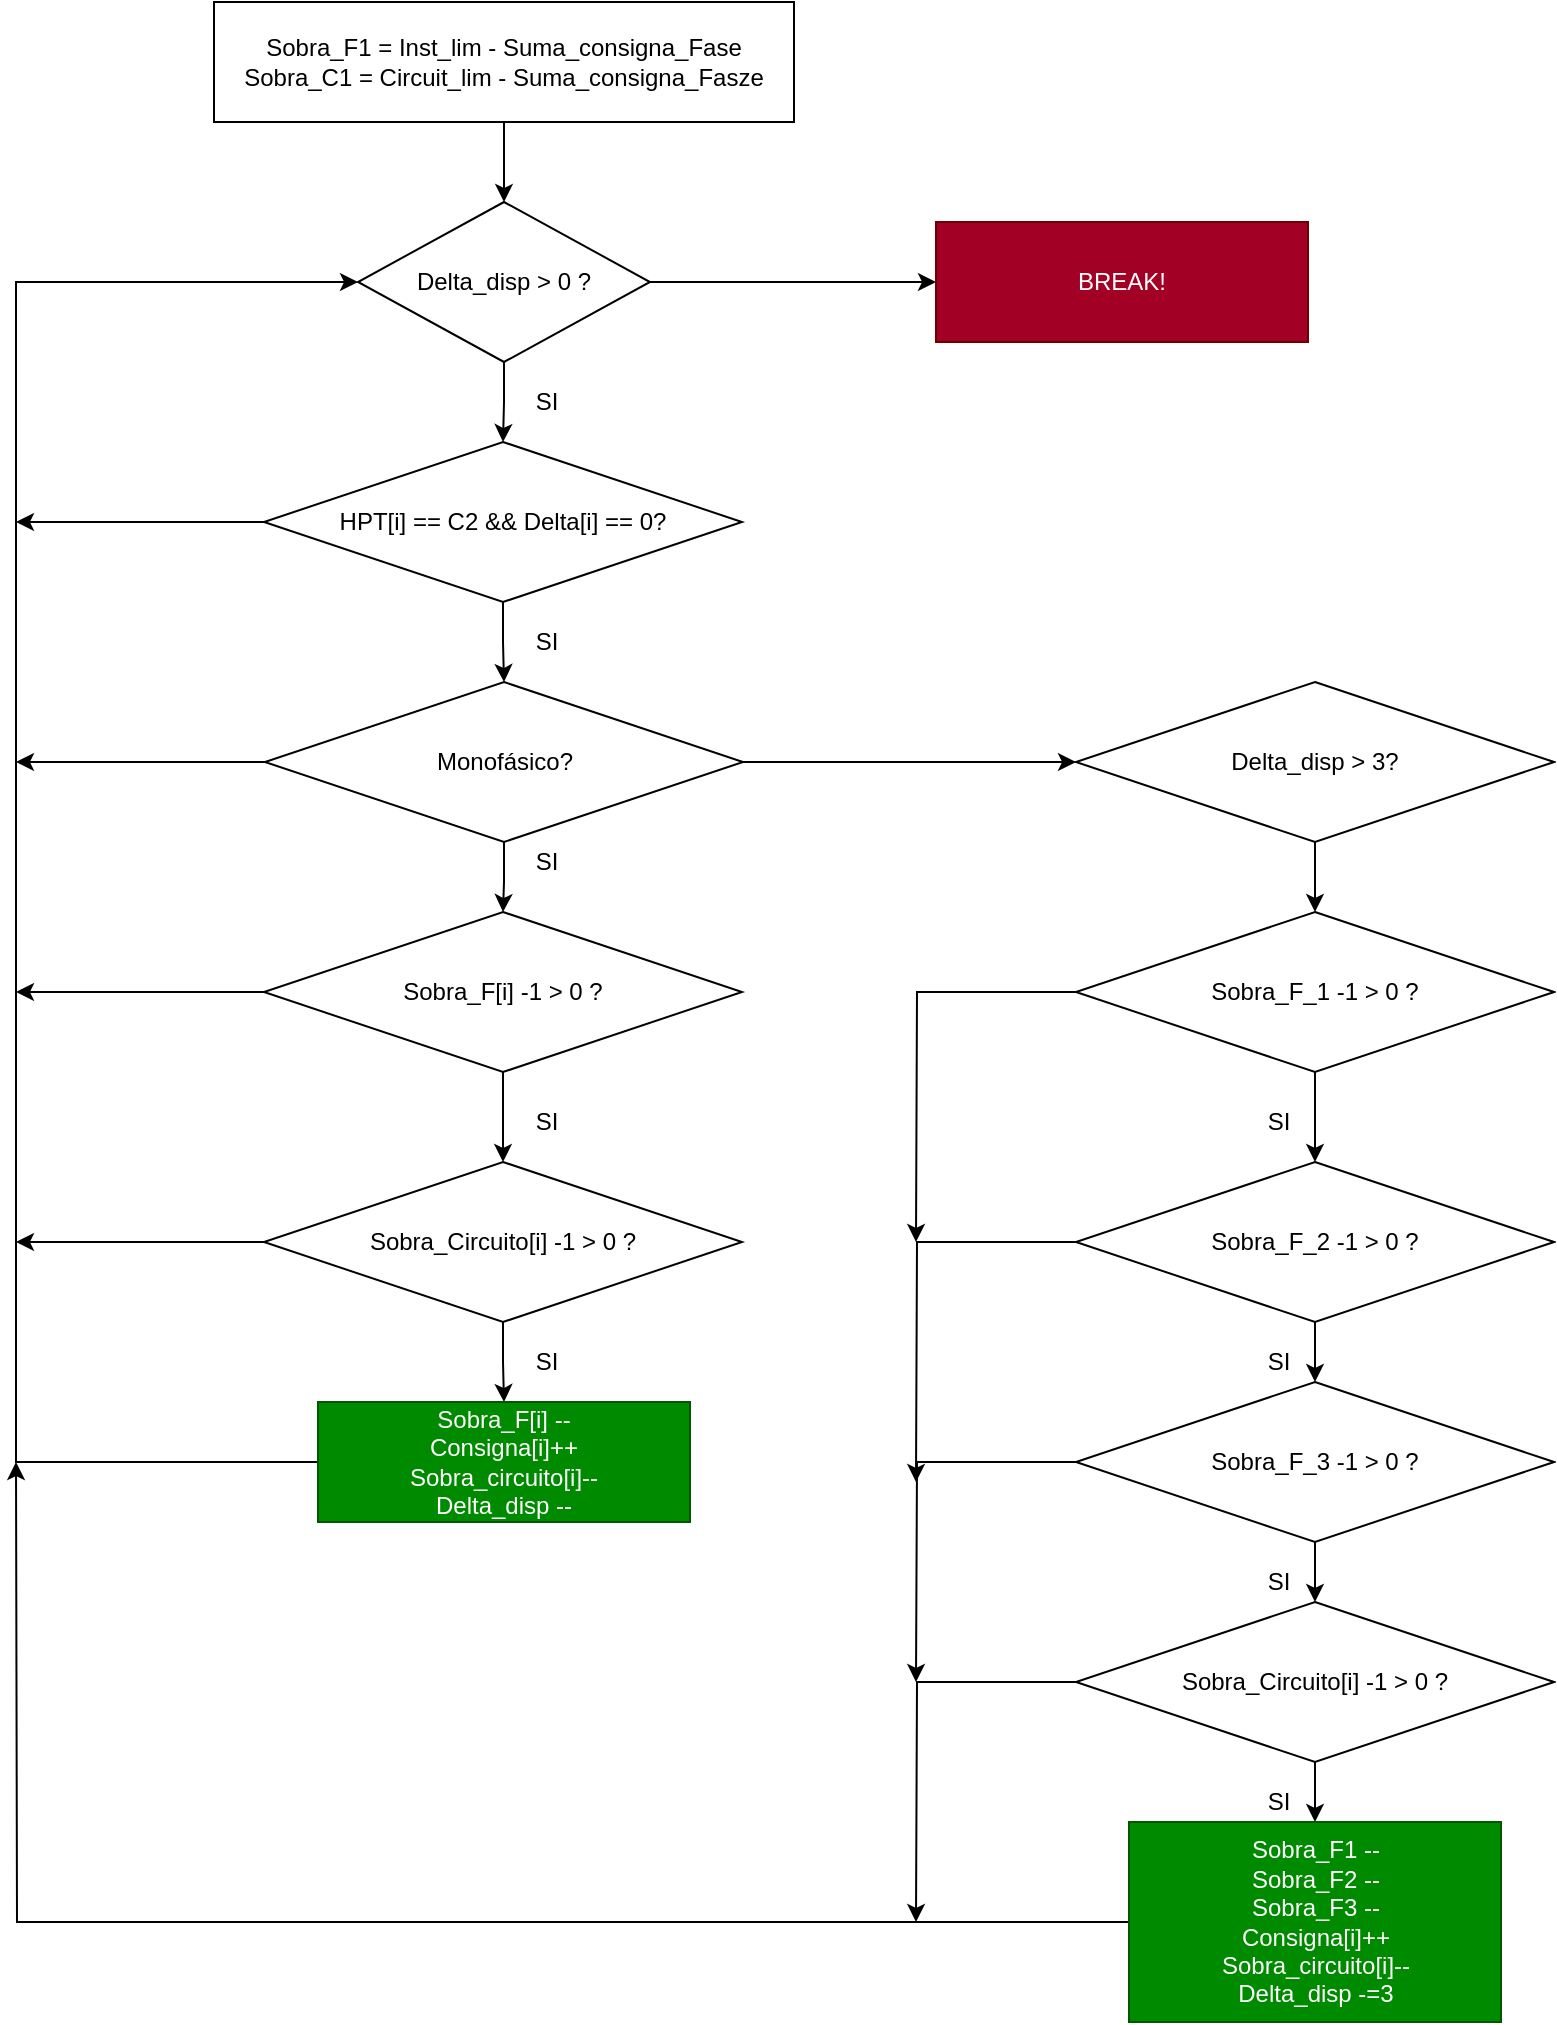 <mxfile>
    <diagram id="JLB9ItYvMm4e2_O06sKH" name="Page-1">
        <mxGraphModel dx="1263" dy="1040" grid="1" gridSize="10" guides="1" tooltips="1" connect="1" arrows="1" fold="1" page="1" pageScale="1" pageWidth="827" pageHeight="1169" math="0" shadow="0">
            <root>
                <mxCell id="0"/>
                <mxCell id="1" parent="0"/>
                <mxCell id="5" value="" style="edgeStyle=orthogonalEdgeStyle;rounded=0;orthogonalLoop=1;jettySize=auto;html=1;" edge="1" parent="1" source="3" target="4">
                    <mxGeometry relative="1" as="geometry"/>
                </mxCell>
                <mxCell id="3" value="Sobra_F1 = Inst_lim - Suma_consigna_Fase&lt;br&gt;Sobra_C1 = Circuit_lim - Suma_consigna_Fasze" style="whiteSpace=wrap;html=1;" vertex="1" parent="1">
                    <mxGeometry x="269" y="130" width="290" height="60" as="geometry"/>
                </mxCell>
                <mxCell id="7" value="" style="edgeStyle=orthogonalEdgeStyle;rounded=0;orthogonalLoop=1;jettySize=auto;html=1;" edge="1" parent="1" source="4" target="6">
                    <mxGeometry relative="1" as="geometry"/>
                </mxCell>
                <mxCell id="43" style="edgeStyle=orthogonalEdgeStyle;rounded=0;orthogonalLoop=1;jettySize=auto;html=1;entryX=0;entryY=0.5;entryDx=0;entryDy=0;" edge="1" parent="1" source="4" target="42">
                    <mxGeometry relative="1" as="geometry"/>
                </mxCell>
                <mxCell id="4" value="Delta_disp &amp;gt; 0 ?" style="rhombus;whiteSpace=wrap;html=1;" vertex="1" parent="1">
                    <mxGeometry x="341" y="230" width="146" height="80" as="geometry"/>
                </mxCell>
                <mxCell id="9" value="" style="edgeStyle=orthogonalEdgeStyle;rounded=0;orthogonalLoop=1;jettySize=auto;html=1;" edge="1" parent="1" source="6" target="8">
                    <mxGeometry relative="1" as="geometry"/>
                </mxCell>
                <mxCell id="41" style="edgeStyle=orthogonalEdgeStyle;rounded=0;orthogonalLoop=1;jettySize=auto;html=1;" edge="1" parent="1" source="6">
                    <mxGeometry relative="1" as="geometry">
                        <mxPoint x="170" y="390" as="targetPoint"/>
                    </mxGeometry>
                </mxCell>
                <mxCell id="6" value="HPT[i] == C2 &amp;amp;&amp;amp; Delta[i] == 0?" style="rhombus;whiteSpace=wrap;html=1;" vertex="1" parent="1">
                    <mxGeometry x="294" y="350" width="239" height="80" as="geometry"/>
                </mxCell>
                <mxCell id="12" value="" style="edgeStyle=orthogonalEdgeStyle;rounded=0;orthogonalLoop=1;jettySize=auto;html=1;" edge="1" parent="1" source="8" target="10">
                    <mxGeometry relative="1" as="geometry"/>
                </mxCell>
                <mxCell id="40" style="edgeStyle=orthogonalEdgeStyle;rounded=0;orthogonalLoop=1;jettySize=auto;html=1;" edge="1" parent="1" source="8">
                    <mxGeometry relative="1" as="geometry">
                        <mxPoint x="170" y="510" as="targetPoint"/>
                    </mxGeometry>
                </mxCell>
                <mxCell id="55" style="edgeStyle=orthogonalEdgeStyle;rounded=0;orthogonalLoop=1;jettySize=auto;html=1;entryX=0;entryY=0.5;entryDx=0;entryDy=0;" edge="1" parent="1" source="8" target="53">
                    <mxGeometry relative="1" as="geometry"/>
                </mxCell>
                <mxCell id="8" value="Monofásico?" style="rhombus;whiteSpace=wrap;html=1;" vertex="1" parent="1">
                    <mxGeometry x="294.5" y="470" width="239" height="80" as="geometry"/>
                </mxCell>
                <mxCell id="13" value="" style="edgeStyle=orthogonalEdgeStyle;rounded=0;orthogonalLoop=1;jettySize=auto;html=1;" edge="1" parent="1" source="10" target="11">
                    <mxGeometry relative="1" as="geometry"/>
                </mxCell>
                <mxCell id="39" style="edgeStyle=orthogonalEdgeStyle;rounded=0;orthogonalLoop=1;jettySize=auto;html=1;" edge="1" parent="1" source="10">
                    <mxGeometry relative="1" as="geometry">
                        <mxPoint x="170" y="625" as="targetPoint"/>
                    </mxGeometry>
                </mxCell>
                <mxCell id="10" value="Sobra_F[i] -1 &amp;gt; 0 ?" style="rhombus;whiteSpace=wrap;html=1;" vertex="1" parent="1">
                    <mxGeometry x="294" y="585" width="239" height="80" as="geometry"/>
                </mxCell>
                <mxCell id="17" value="" style="edgeStyle=orthogonalEdgeStyle;rounded=0;orthogonalLoop=1;jettySize=auto;html=1;" edge="1" parent="1" source="11" target="16">
                    <mxGeometry relative="1" as="geometry"/>
                </mxCell>
                <mxCell id="37" style="edgeStyle=orthogonalEdgeStyle;rounded=0;orthogonalLoop=1;jettySize=auto;html=1;" edge="1" parent="1" source="11">
                    <mxGeometry relative="1" as="geometry">
                        <mxPoint x="170" y="750" as="targetPoint"/>
                    </mxGeometry>
                </mxCell>
                <mxCell id="11" value="Sobra_Circuito[i] -1 &amp;gt; 0 ?" style="rhombus;whiteSpace=wrap;html=1;" vertex="1" parent="1">
                    <mxGeometry x="294" y="710" width="239" height="80" as="geometry"/>
                </mxCell>
                <mxCell id="20" style="edgeStyle=orthogonalEdgeStyle;rounded=0;orthogonalLoop=1;jettySize=auto;html=1;entryX=0;entryY=0.5;entryDx=0;entryDy=0;" edge="1" parent="1" source="16" target="4">
                    <mxGeometry relative="1" as="geometry">
                        <Array as="points">
                            <mxPoint x="170" y="860"/>
                            <mxPoint x="170" y="270"/>
                        </Array>
                    </mxGeometry>
                </mxCell>
                <mxCell id="16" value="Sobra_F[i] --&lt;br&gt;Consigna[i]++&lt;br&gt;Sobra_circuito[i]--&lt;br&gt;Delta_disp --" style="rounded=0;whiteSpace=wrap;html=1;fillColor=#008a00;strokeColor=#005700;fontColor=#ffffff;" vertex="1" parent="1">
                    <mxGeometry x="321" y="830" width="186" height="60" as="geometry"/>
                </mxCell>
                <mxCell id="28" value="" style="edgeStyle=orthogonalEdgeStyle;rounded=0;orthogonalLoop=1;jettySize=auto;html=1;" edge="1" parent="1" source="22" target="23">
                    <mxGeometry relative="1" as="geometry"/>
                </mxCell>
                <mxCell id="36" style="edgeStyle=orthogonalEdgeStyle;rounded=0;orthogonalLoop=1;jettySize=auto;html=1;" edge="1" parent="1" source="22">
                    <mxGeometry relative="1" as="geometry">
                        <mxPoint x="620" y="750" as="targetPoint"/>
                    </mxGeometry>
                </mxCell>
                <mxCell id="22" value="Sobra_F_1 -1 &amp;gt; 0 ?" style="rhombus;whiteSpace=wrap;html=1;" vertex="1" parent="1">
                    <mxGeometry x="700" y="585" width="239" height="80" as="geometry"/>
                </mxCell>
                <mxCell id="27" value="" style="edgeStyle=orthogonalEdgeStyle;rounded=0;orthogonalLoop=1;jettySize=auto;html=1;" edge="1" parent="1" source="23" target="24">
                    <mxGeometry relative="1" as="geometry"/>
                </mxCell>
                <mxCell id="35" style="edgeStyle=orthogonalEdgeStyle;rounded=0;orthogonalLoop=1;jettySize=auto;html=1;" edge="1" parent="1" source="23">
                    <mxGeometry relative="1" as="geometry">
                        <mxPoint x="620" y="870" as="targetPoint"/>
                    </mxGeometry>
                </mxCell>
                <mxCell id="23" value="Sobra_F_2 -1 &amp;gt; 0 ?" style="rhombus;whiteSpace=wrap;html=1;" vertex="1" parent="1">
                    <mxGeometry x="700" y="710" width="239" height="80" as="geometry"/>
                </mxCell>
                <mxCell id="26" value="" style="edgeStyle=orthogonalEdgeStyle;rounded=0;orthogonalLoop=1;jettySize=auto;html=1;" edge="1" parent="1" source="24" target="25">
                    <mxGeometry relative="1" as="geometry"/>
                </mxCell>
                <mxCell id="34" style="edgeStyle=orthogonalEdgeStyle;rounded=0;orthogonalLoop=1;jettySize=auto;html=1;" edge="1" parent="1" source="24">
                    <mxGeometry relative="1" as="geometry">
                        <mxPoint x="620" y="970" as="targetPoint"/>
                    </mxGeometry>
                </mxCell>
                <mxCell id="24" value="Sobra_F_3 -1 &amp;gt; 0 ?" style="rhombus;whiteSpace=wrap;html=1;" vertex="1" parent="1">
                    <mxGeometry x="700" y="820" width="239" height="80" as="geometry"/>
                </mxCell>
                <mxCell id="31" value="" style="edgeStyle=orthogonalEdgeStyle;rounded=0;orthogonalLoop=1;jettySize=auto;html=1;" edge="1" parent="1" source="25" target="30">
                    <mxGeometry relative="1" as="geometry"/>
                </mxCell>
                <mxCell id="38" style="edgeStyle=orthogonalEdgeStyle;rounded=0;orthogonalLoop=1;jettySize=auto;html=1;" edge="1" parent="1" source="25">
                    <mxGeometry relative="1" as="geometry">
                        <mxPoint x="620" y="1090" as="targetPoint"/>
                    </mxGeometry>
                </mxCell>
                <mxCell id="25" value="Sobra_Circuito[i] -1 &amp;gt; 0 ?" style="rhombus;whiteSpace=wrap;html=1;" vertex="1" parent="1">
                    <mxGeometry x="700" y="930" width="239" height="80" as="geometry"/>
                </mxCell>
                <mxCell id="32" style="edgeStyle=orthogonalEdgeStyle;rounded=0;orthogonalLoop=1;jettySize=auto;html=1;" edge="1" parent="1" source="30">
                    <mxGeometry relative="1" as="geometry">
                        <mxPoint x="170" y="860" as="targetPoint"/>
                    </mxGeometry>
                </mxCell>
                <mxCell id="30" value="Sobra_F1 --&lt;br&gt;Sobra_F2 --&lt;br&gt;Sobra_F3 --&lt;br&gt;Consigna[i]++&lt;br&gt;Sobra_circuito[i]--&lt;br&gt;Delta_disp -=3" style="rounded=0;whiteSpace=wrap;html=1;fillColor=#008a00;strokeColor=#005700;fontColor=#ffffff;" vertex="1" parent="1">
                    <mxGeometry x="726.5" y="1040" width="186" height="100" as="geometry"/>
                </mxCell>
                <mxCell id="42" value="BREAK!" style="rounded=0;whiteSpace=wrap;html=1;fillColor=#a20025;strokeColor=#6F0000;fontColor=#ffffff;" vertex="1" parent="1">
                    <mxGeometry x="630" y="240" width="186" height="60" as="geometry"/>
                </mxCell>
                <mxCell id="44" value="SI" style="text;html=1;align=center;verticalAlign=middle;resizable=0;points=[];autosize=1;" vertex="1" parent="1">
                    <mxGeometry x="420" y="320" width="30" height="20" as="geometry"/>
                </mxCell>
                <mxCell id="45" value="SI" style="text;html=1;align=center;verticalAlign=middle;resizable=0;points=[];autosize=1;" vertex="1" parent="1">
                    <mxGeometry x="420" y="440" width="30" height="20" as="geometry"/>
                </mxCell>
                <mxCell id="46" value="SI" style="text;html=1;align=center;verticalAlign=middle;resizable=0;points=[];autosize=1;" vertex="1" parent="1">
                    <mxGeometry x="420" y="550" width="30" height="20" as="geometry"/>
                </mxCell>
                <mxCell id="47" value="SI" style="text;html=1;align=center;verticalAlign=middle;resizable=0;points=[];autosize=1;" vertex="1" parent="1">
                    <mxGeometry x="420" y="680" width="30" height="20" as="geometry"/>
                </mxCell>
                <mxCell id="48" value="SI" style="text;html=1;align=center;verticalAlign=middle;resizable=0;points=[];autosize=1;" vertex="1" parent="1">
                    <mxGeometry x="420" y="800" width="30" height="20" as="geometry"/>
                </mxCell>
                <mxCell id="49" value="SI" style="text;html=1;align=center;verticalAlign=middle;resizable=0;points=[];autosize=1;" vertex="1" parent="1">
                    <mxGeometry x="786" y="680" width="30" height="20" as="geometry"/>
                </mxCell>
                <mxCell id="50" value="SI" style="text;html=1;align=center;verticalAlign=middle;resizable=0;points=[];autosize=1;" vertex="1" parent="1">
                    <mxGeometry x="786" y="800" width="30" height="20" as="geometry"/>
                </mxCell>
                <mxCell id="51" value="SI" style="text;html=1;align=center;verticalAlign=middle;resizable=0;points=[];autosize=1;" vertex="1" parent="1">
                    <mxGeometry x="786" y="910" width="30" height="20" as="geometry"/>
                </mxCell>
                <mxCell id="52" value="SI" style="text;html=1;align=center;verticalAlign=middle;resizable=0;points=[];autosize=1;" vertex="1" parent="1">
                    <mxGeometry x="786" y="1020" width="30" height="20" as="geometry"/>
                </mxCell>
                <mxCell id="54" value="" style="edgeStyle=orthogonalEdgeStyle;rounded=0;orthogonalLoop=1;jettySize=auto;html=1;" edge="1" parent="1" source="53" target="22">
                    <mxGeometry relative="1" as="geometry"/>
                </mxCell>
                <mxCell id="53" value="Delta_disp &amp;gt; 3?" style="rhombus;whiteSpace=wrap;html=1;" vertex="1" parent="1">
                    <mxGeometry x="700" y="470" width="239" height="80" as="geometry"/>
                </mxCell>
            </root>
        </mxGraphModel>
    </diagram>
</mxfile>